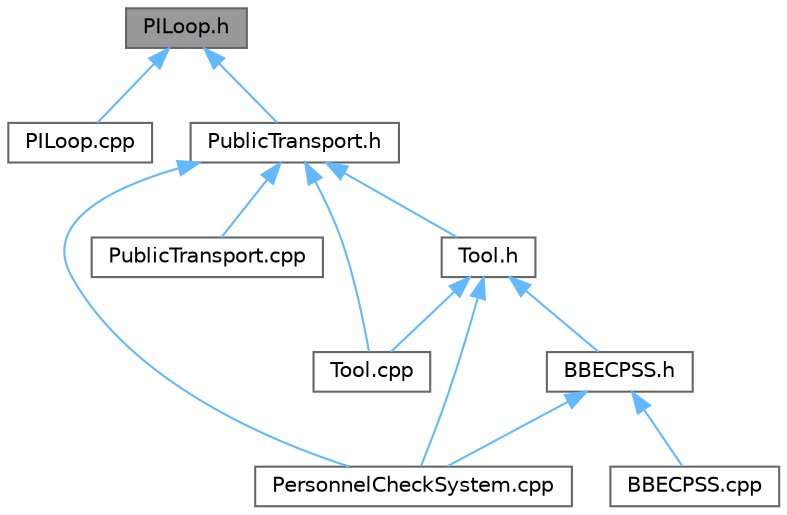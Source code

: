 digraph "PILoop.h"
{
 // LATEX_PDF_SIZE
  bgcolor="transparent";
  edge [fontname=Helvetica,fontsize=10,labelfontname=Helvetica,labelfontsize=10];
  node [fontname=Helvetica,fontsize=10,shape=box,height=0.2,width=0.4];
  Node1 [label="PILoop.h",height=0.2,width=0.4,color="gray40", fillcolor="grey60", style="filled", fontcolor="black",tooltip=" "];
  Node1 -> Node2 [dir="back",color="steelblue1",style="solid"];
  Node2 [label="PILoop.cpp",height=0.2,width=0.4,color="grey40", fillcolor="white", style="filled",URL="$_p_i_loop_8cpp.html",tooltip=" "];
  Node1 -> Node3 [dir="back",color="steelblue1",style="solid"];
  Node3 [label="PublicTransport.h",height=0.2,width=0.4,color="grey40", fillcolor="white", style="filled",URL="$_public_transport_8h.html",tooltip=" "];
  Node3 -> Node4 [dir="back",color="steelblue1",style="solid"];
  Node4 [label="PersonnelCheckSystem.cpp",height=0.2,width=0.4,color="grey40", fillcolor="white", style="filled",URL="$_personnel_check_system_8cpp.html",tooltip=" "];
  Node3 -> Node5 [dir="back",color="steelblue1",style="solid"];
  Node5 [label="PublicTransport.cpp",height=0.2,width=0.4,color="grey40", fillcolor="white", style="filled",URL="$_public_transport_8cpp.html",tooltip=" "];
  Node3 -> Node6 [dir="back",color="steelblue1",style="solid"];
  Node6 [label="Tool.cpp",height=0.2,width=0.4,color="grey40", fillcolor="white", style="filled",URL="$_tool_8cpp.html",tooltip=" "];
  Node3 -> Node7 [dir="back",color="steelblue1",style="solid"];
  Node7 [label="Tool.h",height=0.2,width=0.4,color="grey40", fillcolor="white", style="filled",URL="$_tool_8h.html",tooltip=" "];
  Node7 -> Node8 [dir="back",color="steelblue1",style="solid"];
  Node8 [label="BBECPSS.h",height=0.2,width=0.4,color="grey40", fillcolor="white", style="filled",URL="$_b_b_e_c_p_s_s_8h.html",tooltip=" "];
  Node8 -> Node9 [dir="back",color="steelblue1",style="solid"];
  Node9 [label="BBECPSS.cpp",height=0.2,width=0.4,color="grey40", fillcolor="white", style="filled",URL="$_b_b_e_c_p_s_s_8cpp.html",tooltip=" "];
  Node8 -> Node4 [dir="back",color="steelblue1",style="solid"];
  Node7 -> Node4 [dir="back",color="steelblue1",style="solid"];
  Node7 -> Node6 [dir="back",color="steelblue1",style="solid"];
}
